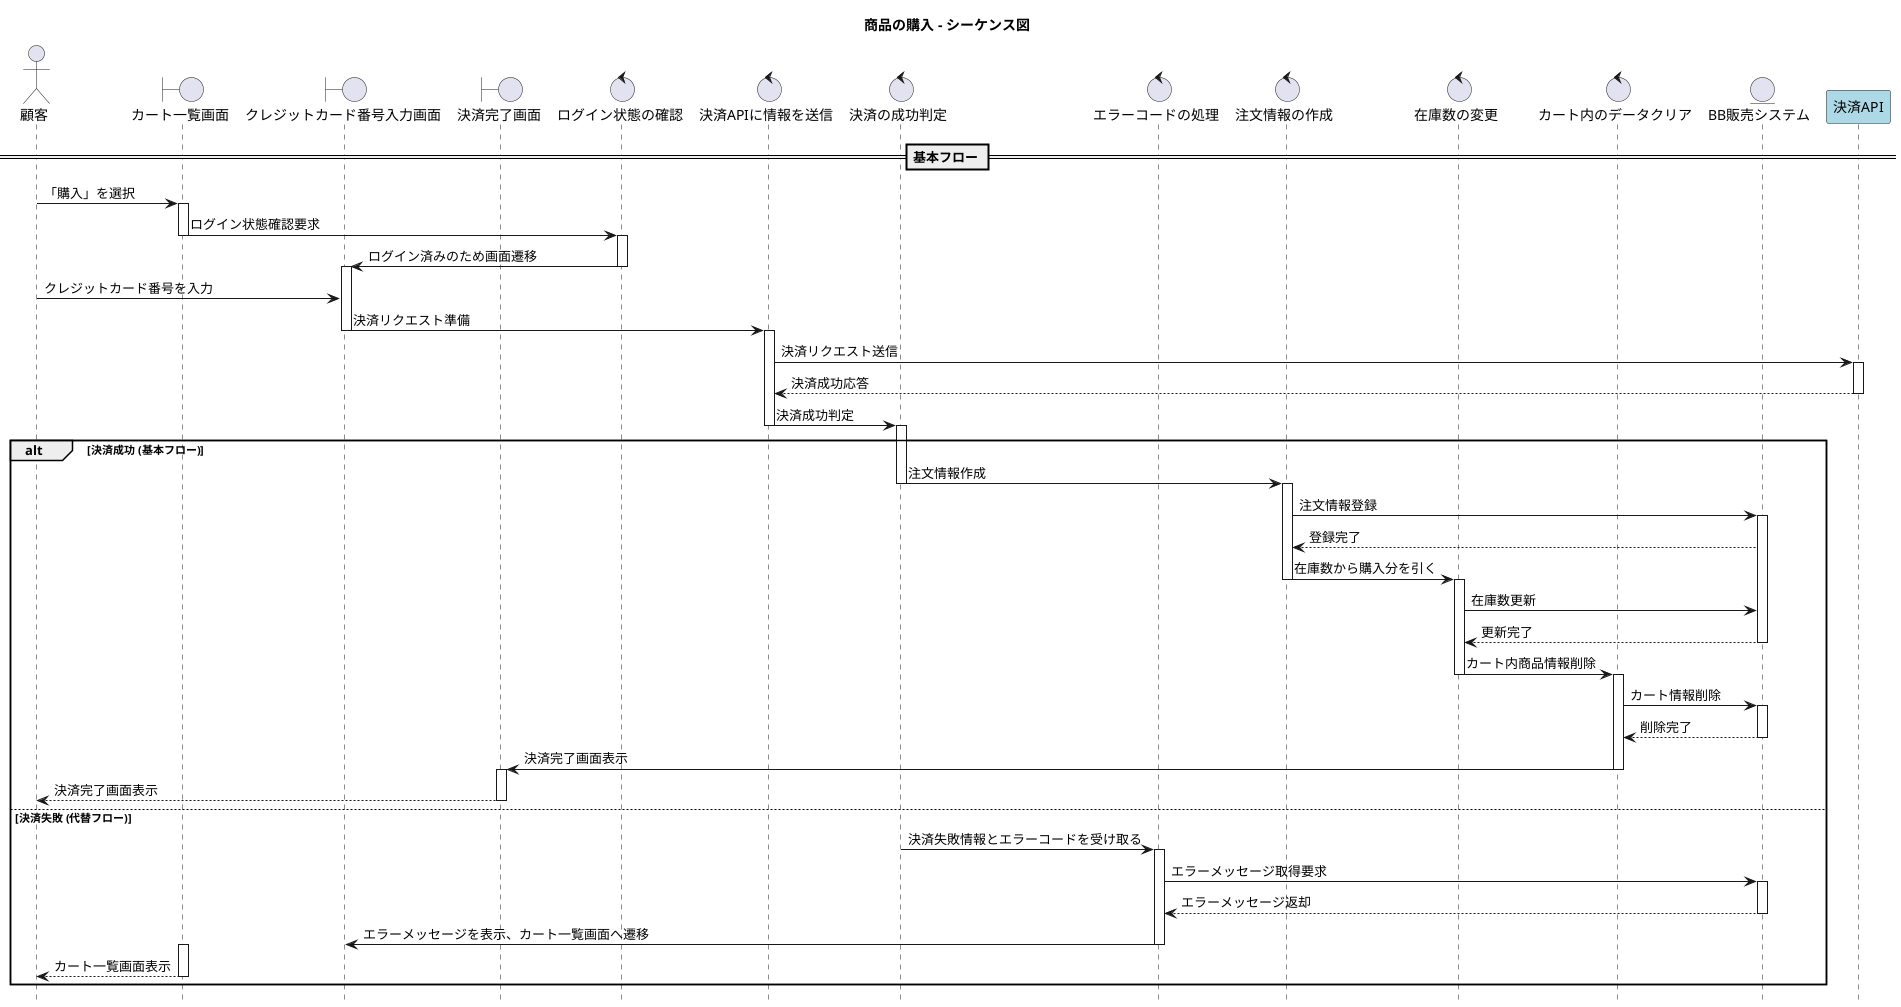 @startuml
title 商品の購入 - シーケンス図

hide footbox
' autonumber は削除

' 参加者の定義 (ユースケース図の要素に対応)
actor 顧客
boundary "カート一覧画面" as CartView
boundary "クレジットカード番号入力画面" as CardInputView
boundary "決済完了画面" as CompleteView
control "ログイン状態の確認" as LoginCheck
control "決済APIに情報を送信" as PaymentSend
control "決済の成功判定" as PaymentResult
control "エラーコードの処理" as ErrorProcess
control "注文情報の作成" as CreateOrder
control "在庫数の変更" as ChangeStock
control "カート内のデータクリア" as ClearCart
entity "BB販売システム" as BBSystem
participant "決済API" as ExternalAPI #LightBlue

== 基本フロー ==
顧客 -> CartView : 「購入」を選択
activate CartView

CartView -> LoginCheck : ログイン状態確認要求
deactivate CartView
activate LoginCheck
LoginCheck -> CardInputView : ログイン済みのため画面遷移
deactivate LoginCheck
activate CardInputView

顧客 -> CardInputView : クレジットカード番号を入力
CardInputView -> PaymentSend : 決済リクエスト準備
deactivate CardInputView
activate PaymentSend

PaymentSend -> ExternalAPI : 決済リクエスト送信
activate ExternalAPI
ExternalAPI --> PaymentSend : 決済成功応答
deactivate ExternalAPI

PaymentSend -> PaymentResult : 決済成功判定
deactivate PaymentSend
activate PaymentResult

alt 決済成功 (基本フロー)
    PaymentResult -> CreateOrder : 注文情報作成
    deactivate PaymentResult
    activate CreateOrder
    CreateOrder -> BBSystem : 注文情報登録
    activate BBSystem
    BBSystem --> CreateOrder : 登録完了

    CreateOrder -> ChangeStock : 在庫数から購入分を引く
    deactivate CreateOrder
    activate ChangeStock
    ChangeStock -> BBSystem : 在庫数更新
    BBSystem --> ChangeStock : 更新完了
    deactivate BBSystem
    
    ChangeStock -> ClearCart : カート内商品情報削除
    deactivate ChangeStock
    activate ClearCart
    ClearCart -> BBSystem : カート情報削除
    activate BBSystem
    BBSystem --> ClearCart : 削除完了
    deactivate BBSystem
    
    ClearCart -> CompleteView : 決済完了画面表示
    deactivate ClearCart
    activate CompleteView
    
    CompleteView --> 顧客 : 決済完了画面表示
    deactivate CompleteView

else 決済失敗 (代替フロー)
    PaymentResult -> ErrorProcess : 決済失敗情報とエラーコードを受け取る
    activate ErrorProcess
    ErrorProcess -> BBSystem : エラーメッセージ取得要求
    activate BBSystem
    BBSystem --> ErrorProcess : エラーメッセージ返却
    deactivate BBSystem

    ErrorProcess -> CardInputView : エラーメッセージを表示、カート一覧画面へ遷移
    deactivate ErrorProcess
    activate CartView
    
    CartView --> 顧客 : カート一覧画面表示
    deactivate CartView
end

@enduml